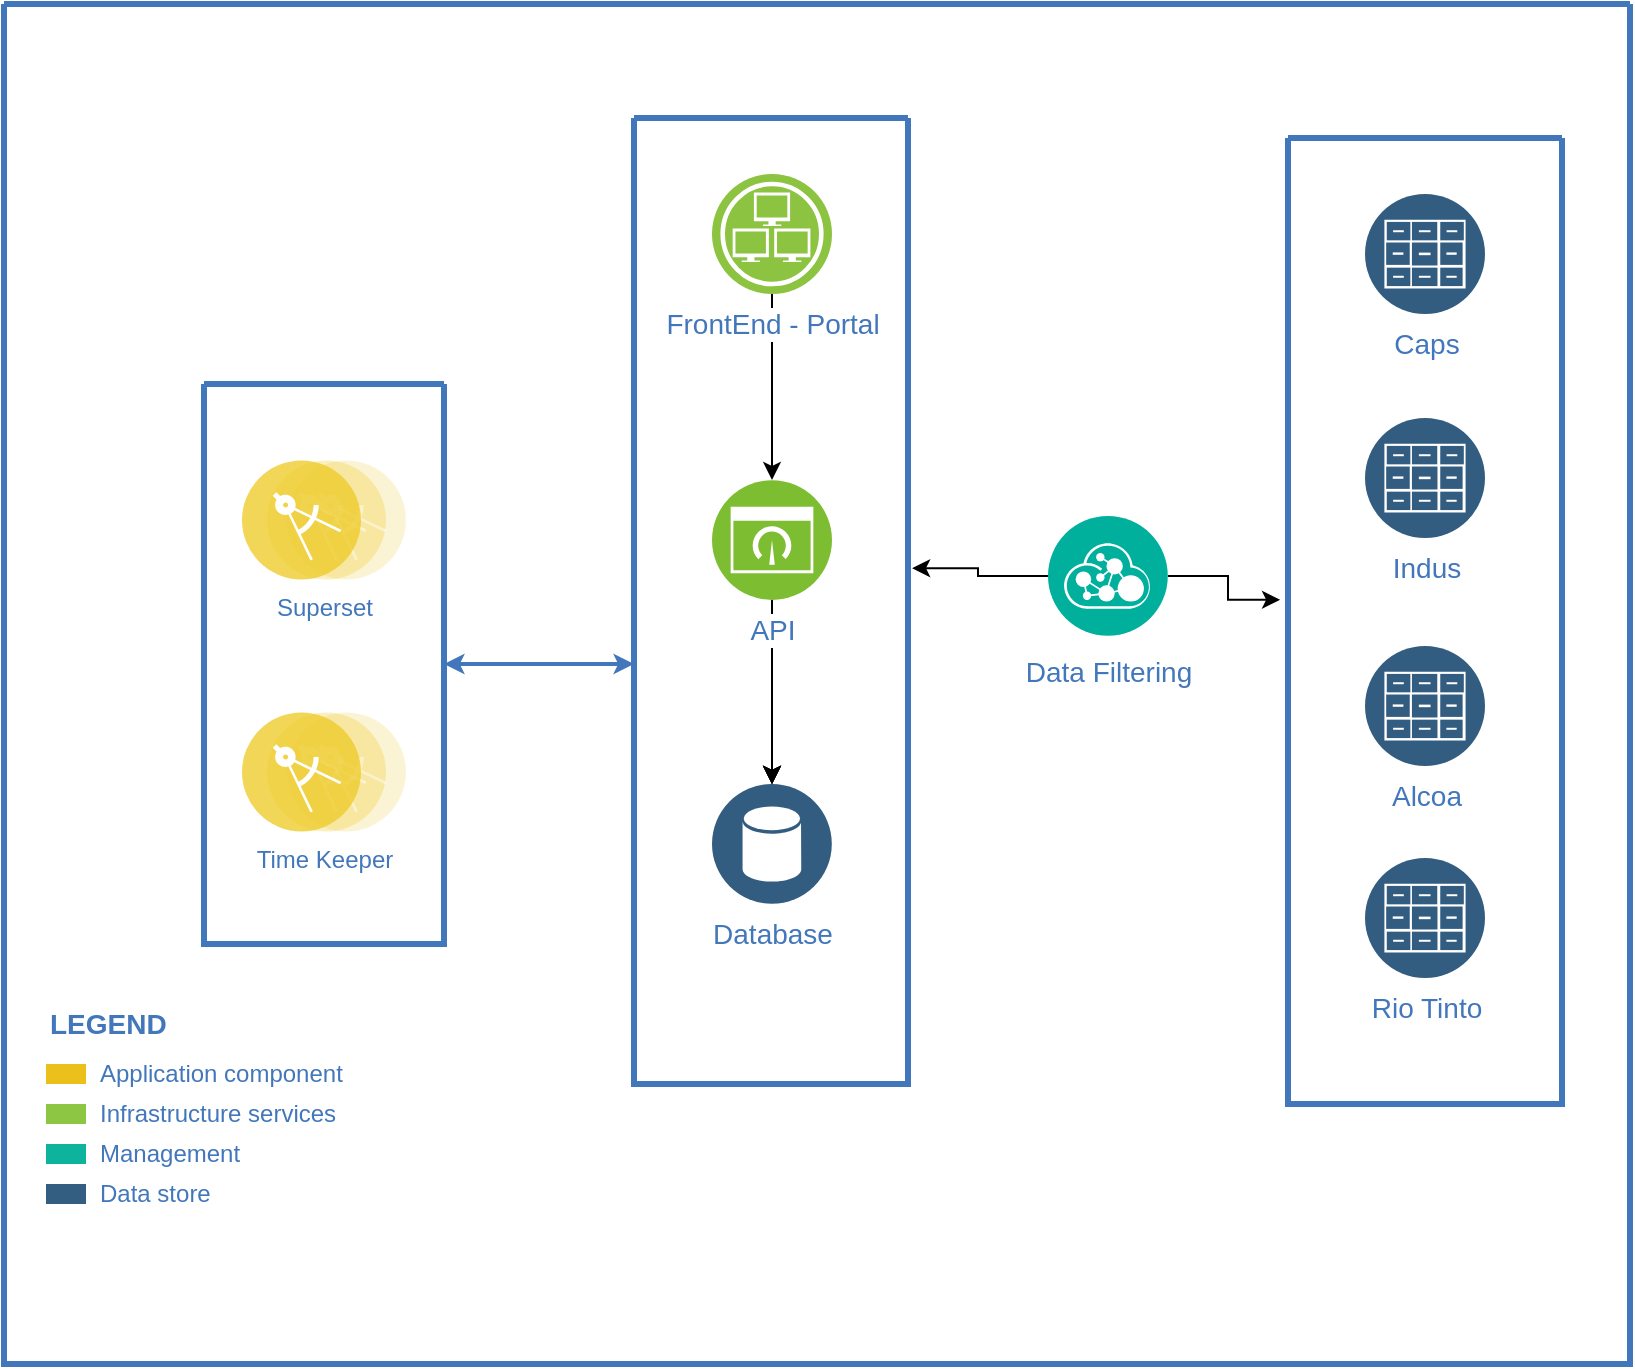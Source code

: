 <mxfile version="20.1.3" type="github">
  <diagram id="0d7cefc2-ccd6-e077-73ed-a8e48b0cddf6" name="Page-1">
    <mxGraphModel dx="1182" dy="763" grid="1" gridSize="10" guides="1" tooltips="1" connect="1" arrows="1" fold="1" page="1" pageScale="1" pageWidth="1169" pageHeight="827" background="none" math="0" shadow="0">
      <root>
        <mxCell id="0" />
        <mxCell id="1" parent="0" />
        <mxCell id="2" value="" style="swimlane;shadow=0;strokeColor=#4277BB;fillColor=#ffffff;fontColor=#4277BB;align=right;startSize=0;collapsible=0;strokeWidth=3;" parent="1" vertex="1">
          <mxGeometry x="178" y="74" width="813" height="680" as="geometry" />
        </mxCell>
        <mxCell id="105" style="edgeStyle=elbowEdgeStyle;rounded=0;elbow=vertical;html=1;labelBackgroundColor=#ffffff;startArrow=classic;startFill=1;startSize=4;endArrow=classic;endFill=1;endSize=4;jettySize=auto;orthogonalLoop=1;strokeColor=#4277BB;strokeWidth=2;fontSize=14;fontColor=#4277BB;" parent="2" source="28" target="77" edge="1">
          <mxGeometry relative="1" as="geometry" />
        </mxCell>
        <mxCell id="6" value="Application component" style="rounded=0;html=1;shadow=0;labelBackgroundColor=none;strokeColor=none;strokeWidth=2;fillColor=#EBC01A;gradientColor=none;fontSize=12;fontColor=#4277BB;align=left;labelPosition=right;verticalLabelPosition=middle;verticalAlign=middle;spacingLeft=5;" parent="2" vertex="1">
          <mxGeometry x="21" y="530" width="20" height="10" as="geometry" />
        </mxCell>
        <mxCell id="7" value="Infrastructure services" style="rounded=0;html=1;shadow=0;labelBackgroundColor=none;strokeColor=none;strokeWidth=2;fillColor=#8DC642;gradientColor=none;fontSize=12;fontColor=#4277BB;align=left;labelPosition=right;verticalLabelPosition=middle;verticalAlign=middle;spacingLeft=5;" parent="2" vertex="1">
          <mxGeometry x="21" y="550" width="20" height="10" as="geometry" />
        </mxCell>
        <mxCell id="8" value="Management" style="rounded=0;html=1;shadow=0;labelBackgroundColor=none;strokeColor=none;strokeWidth=2;fillColor=#0DB39D;gradientColor=none;fontSize=12;fontColor=#4277BB;align=left;labelPosition=right;verticalLabelPosition=middle;verticalAlign=middle;spacingLeft=5;" parent="2" vertex="1">
          <mxGeometry x="21" y="570" width="20" height="10" as="geometry" />
        </mxCell>
        <mxCell id="9" value="Data store" style="rounded=0;html=1;shadow=0;labelBackgroundColor=none;strokeColor=none;strokeWidth=2;fillColor=#335D81;gradientColor=none;fontSize=12;fontColor=#4277BB;align=left;labelPosition=right;verticalLabelPosition=middle;verticalAlign=middle;spacingLeft=5;" parent="2" vertex="1">
          <mxGeometry x="21" y="590" width="20" height="10" as="geometry" />
        </mxCell>
        <mxCell id="13" value="LEGEND" style="text;html=1;align=left;verticalAlign=middle;fontColor=#4277BB;shadow=0;dashed=0;strokeColor=none;fillColor=none;labelBackgroundColor=none;fontStyle=1;fontSize=14;spacingLeft=0;" parent="2" vertex="1">
          <mxGeometry x="21" y="500" width="150" height="20" as="geometry" />
        </mxCell>
        <mxCell id="TlK9t4MQgXer4ZIwuyEg-128" value="" style="edgeStyle=orthogonalEdgeStyle;rounded=0;orthogonalLoop=1;jettySize=auto;html=1;entryX=-0.029;entryY=0.478;entryDx=0;entryDy=0;entryPerimeter=0;" edge="1" parent="2" source="76" target="79">
          <mxGeometry relative="1" as="geometry" />
        </mxCell>
        <mxCell id="TlK9t4MQgXer4ZIwuyEg-129" value="" style="edgeStyle=orthogonalEdgeStyle;rounded=0;orthogonalLoop=1;jettySize=auto;html=1;entryX=1.015;entryY=0.466;entryDx=0;entryDy=0;entryPerimeter=0;" edge="1" parent="2" source="76" target="77">
          <mxGeometry relative="1" as="geometry" />
        </mxCell>
        <mxCell id="76" value="Data Filtering" style="aspect=fixed;perimeter=ellipsePerimeter;html=1;align=center;shadow=0;dashed=0;image;image=img/lib/ibm/management/api_management.svg;rounded=1;labelBackgroundColor=#ffffff;strokeColor=#666666;strokeWidth=3;fillColor=#C2952D;gradientColor=none;fontSize=14;fontColor=#4277BB;spacingTop=3;" parent="2" vertex="1">
          <mxGeometry x="522" y="256" width="60" height="60" as="geometry" />
        </mxCell>
        <mxCell id="28" value="" style="swimlane;shadow=0;strokeColor=#4277BB;fillColor=#ffffff;fontColor=#4277BB;align=right;startSize=0;collapsible=0;strokeWidth=3;" parent="2" vertex="1">
          <mxGeometry x="100" y="190" width="120" height="280" as="geometry" />
        </mxCell>
        <mxCell id="83" value="Superset" style="aspect=fixed;perimeter=ellipsePerimeter;html=1;align=center;shadow=0;dashed=0;image;image=img/lib/ibm/applications/microservice.svg;labelBackgroundColor=#ffffff;strokeColor=#666666;strokeWidth=3;fillColor=#C2952D;gradientColor=none;fontSize=12;fontColor=#4277BB;" parent="28" vertex="1">
          <mxGeometry x="19" y="38" width="82" height="60" as="geometry" />
        </mxCell>
        <mxCell id="84" value="Time Keeper" style="aspect=fixed;perimeter=ellipsePerimeter;html=1;align=center;shadow=0;dashed=0;image;image=img/lib/ibm/applications/microservice.svg;labelBackgroundColor=#ffffff;strokeColor=#666666;strokeWidth=3;fillColor=#C2952D;gradientColor=none;fontSize=12;fontColor=#4277BB;" parent="28" vertex="1">
          <mxGeometry x="19" y="164" width="82" height="60" as="geometry" />
        </mxCell>
        <mxCell id="77" value="" style="swimlane;shadow=0;strokeColor=#4277BB;fillColor=#ffffff;fontColor=#4277BB;align=right;startSize=0;collapsible=0;strokeWidth=3;" parent="2" vertex="1">
          <mxGeometry x="315" y="57" width="137" height="483" as="geometry" />
        </mxCell>
        <mxCell id="TlK9t4MQgXer4ZIwuyEg-118" value="" style="edgeStyle=orthogonalEdgeStyle;rounded=0;orthogonalLoop=1;jettySize=auto;html=1;" edge="1" parent="77" source="85" target="86">
          <mxGeometry relative="1" as="geometry" />
        </mxCell>
        <mxCell id="85" value="FrontEnd - Portal" style="aspect=fixed;perimeter=ellipsePerimeter;html=1;align=center;shadow=0;dashed=0;image;image=img/lib/ibm/infrastructure/infrastructure_services.svg;rounded=1;labelBackgroundColor=#ffffff;strokeColor=#666666;strokeWidth=3;fillColor=#C2952D;gradientColor=none;fontSize=14;fontColor=#4277BB;" parent="77" vertex="1">
          <mxGeometry x="39" y="28" width="60" height="60" as="geometry" />
        </mxCell>
        <mxCell id="TlK9t4MQgXer4ZIwuyEg-110" value="" style="edgeStyle=orthogonalEdgeStyle;rounded=0;orthogonalLoop=1;jettySize=auto;html=1;" edge="1" parent="77" source="86" target="87">
          <mxGeometry relative="1" as="geometry" />
        </mxCell>
        <mxCell id="TlK9t4MQgXer4ZIwuyEg-111" value="" style="edgeStyle=orthogonalEdgeStyle;rounded=0;orthogonalLoop=1;jettySize=auto;html=1;" edge="1" parent="77" source="86" target="87">
          <mxGeometry relative="1" as="geometry" />
        </mxCell>
        <mxCell id="TlK9t4MQgXer4ZIwuyEg-112" value="" style="edgeStyle=orthogonalEdgeStyle;rounded=0;orthogonalLoop=1;jettySize=auto;html=1;" edge="1" parent="77" source="86" target="87">
          <mxGeometry relative="1" as="geometry" />
        </mxCell>
        <mxCell id="TlK9t4MQgXer4ZIwuyEg-113" value="" style="edgeStyle=orthogonalEdgeStyle;rounded=0;orthogonalLoop=1;jettySize=auto;html=1;" edge="1" parent="77" source="86" target="87">
          <mxGeometry relative="1" as="geometry" />
        </mxCell>
        <mxCell id="TlK9t4MQgXer4ZIwuyEg-116" value="" style="edgeStyle=orthogonalEdgeStyle;rounded=0;orthogonalLoop=1;jettySize=auto;html=1;" edge="1" parent="77" source="86" target="87">
          <mxGeometry relative="1" as="geometry" />
        </mxCell>
        <mxCell id="86" value="API" style="aspect=fixed;perimeter=ellipsePerimeter;html=1;align=center;shadow=0;dashed=0;image;image=img/lib/ibm/infrastructure/dashboard.svg;rounded=1;labelBackgroundColor=#ffffff;strokeColor=#666666;strokeWidth=3;fillColor=#C2952D;gradientColor=none;fontSize=14;fontColor=#4277BB;" parent="77" vertex="1">
          <mxGeometry x="39" y="181" width="60" height="60" as="geometry" />
        </mxCell>
        <mxCell id="87" value="Database" style="aspect=fixed;perimeter=ellipsePerimeter;html=1;align=center;shadow=0;dashed=0;image;image=img/lib/ibm/data/data_services.svg;rounded=1;labelBackgroundColor=#ffffff;strokeColor=#666666;strokeWidth=3;fillColor=#C2952D;gradientColor=none;fontSize=14;fontColor=#4277BB;" parent="77" vertex="1">
          <mxGeometry x="39" y="333" width="60" height="60" as="geometry" />
        </mxCell>
        <mxCell id="79" value="" style="swimlane;shadow=0;strokeColor=#4277BB;fillColor=#ffffff;fontColor=#4277BB;align=right;startSize=0;collapsible=0;strokeWidth=3;" parent="2" vertex="1">
          <mxGeometry x="642" y="67" width="137" height="483" as="geometry" />
        </mxCell>
        <mxCell id="TlK9t4MQgXer4ZIwuyEg-125" value="Alcoa" style="aspect=fixed;perimeter=ellipsePerimeter;html=1;align=center;shadow=0;dashed=0;image;image=img/lib/ibm/data/file_repository.svg;rounded=1;labelBackgroundColor=none;strokeColor=#666666;strokeWidth=3;fillColor=#C2952D;gradientColor=none;fontSize=14;fontColor=#4277BB;" vertex="1" parent="79">
          <mxGeometry x="38.5" y="254" width="60" height="60" as="geometry" />
        </mxCell>
        <mxCell id="TlK9t4MQgXer4ZIwuyEg-126" value="Caps" style="aspect=fixed;perimeter=ellipsePerimeter;html=1;align=center;shadow=0;dashed=0;image;image=img/lib/ibm/data/file_repository.svg;rounded=1;labelBackgroundColor=none;strokeColor=#666666;strokeWidth=3;fillColor=#C2952D;gradientColor=none;fontSize=14;fontColor=#4277BB;" vertex="1" parent="79">
          <mxGeometry x="38.5" y="28" width="60" height="60" as="geometry" />
        </mxCell>
        <mxCell id="TlK9t4MQgXer4ZIwuyEg-127" value="Rio Tinto" style="aspect=fixed;perimeter=ellipsePerimeter;html=1;align=center;shadow=0;dashed=0;image;image=img/lib/ibm/data/file_repository.svg;rounded=1;labelBackgroundColor=none;strokeColor=#666666;strokeWidth=3;fillColor=#C2952D;gradientColor=none;fontSize=14;fontColor=#4277BB;" vertex="1" parent="79">
          <mxGeometry x="38.5" y="360" width="60" height="60" as="geometry" />
        </mxCell>
        <mxCell id="TlK9t4MQgXer4ZIwuyEg-124" value="Indus" style="aspect=fixed;perimeter=ellipsePerimeter;html=1;align=center;shadow=0;dashed=0;image;image=img/lib/ibm/data/file_repository.svg;rounded=1;labelBackgroundColor=none;strokeColor=#666666;strokeWidth=3;fillColor=#C2952D;gradientColor=none;fontSize=14;fontColor=#4277BB;" vertex="1" parent="79">
          <mxGeometry x="38.5" y="140" width="60" height="60" as="geometry" />
        </mxCell>
      </root>
    </mxGraphModel>
  </diagram>
</mxfile>
